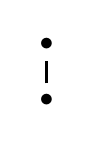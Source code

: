 \begin{tikzcd}[row sep=0.3cm, column sep = 0.3cm]
  \bullet \\
  \bullet \arrow[dash,u,thick]
\end{tikzcd}
